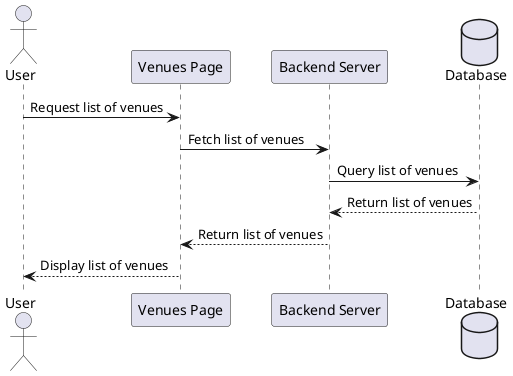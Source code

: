 @startuml
actor User
participant "Venues Page" as VenuesPage
participant "Backend Server" as BackendServer
database Database

User -> VenuesPage: Request list of venues
VenuesPage -> BackendServer: Fetch list of venues
BackendServer -> Database: Query list of venues
Database --> BackendServer: Return list of venues
BackendServer --> VenuesPage: Return list of venues
VenuesPage --> User: Display list of venues
@enduml
